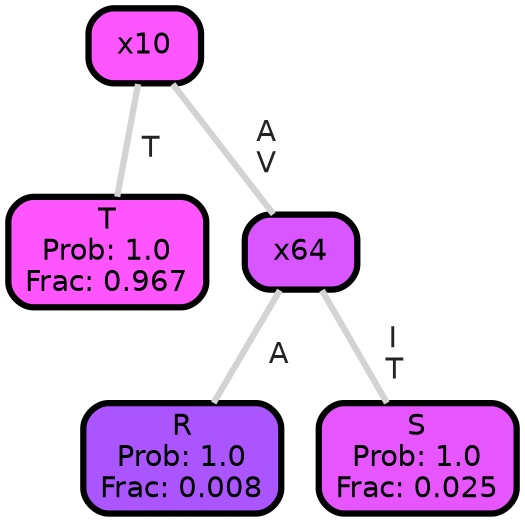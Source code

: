 graph Tree {
node [shape=box, style="filled, rounded",color="black",penwidth="3",fontcolor="black",                 fontname=helvetica] ;
graph [ranksep="0 equally", splines=straight,                 bgcolor=transparent, dpi=200] ;
edge [fontname=helvetica, fontweight=bold,fontcolor=grey14,color=lightgray] ;
0 [label="T
Prob: 1.0
Frac: 0.967", fillcolor="#ff55ff"] ;
1 [label="x10", fillcolor="#fd55ff"] ;
2 [label="R
Prob: 1.0
Frac: 0.008", fillcolor="#ab55ff"] ;
3 [label="x64", fillcolor="#d855ff"] ;
4 [label="S
Prob: 1.0
Frac: 0.025", fillcolor="#e755ff"] ;
1 -- 0 [label=" T",penwidth=3] ;
1 -- 3 [label=" A\n V",penwidth=3] ;
3 -- 2 [label=" A",penwidth=3] ;
3 -- 4 [label=" I\n T",penwidth=3] ;
{rank = same;}}